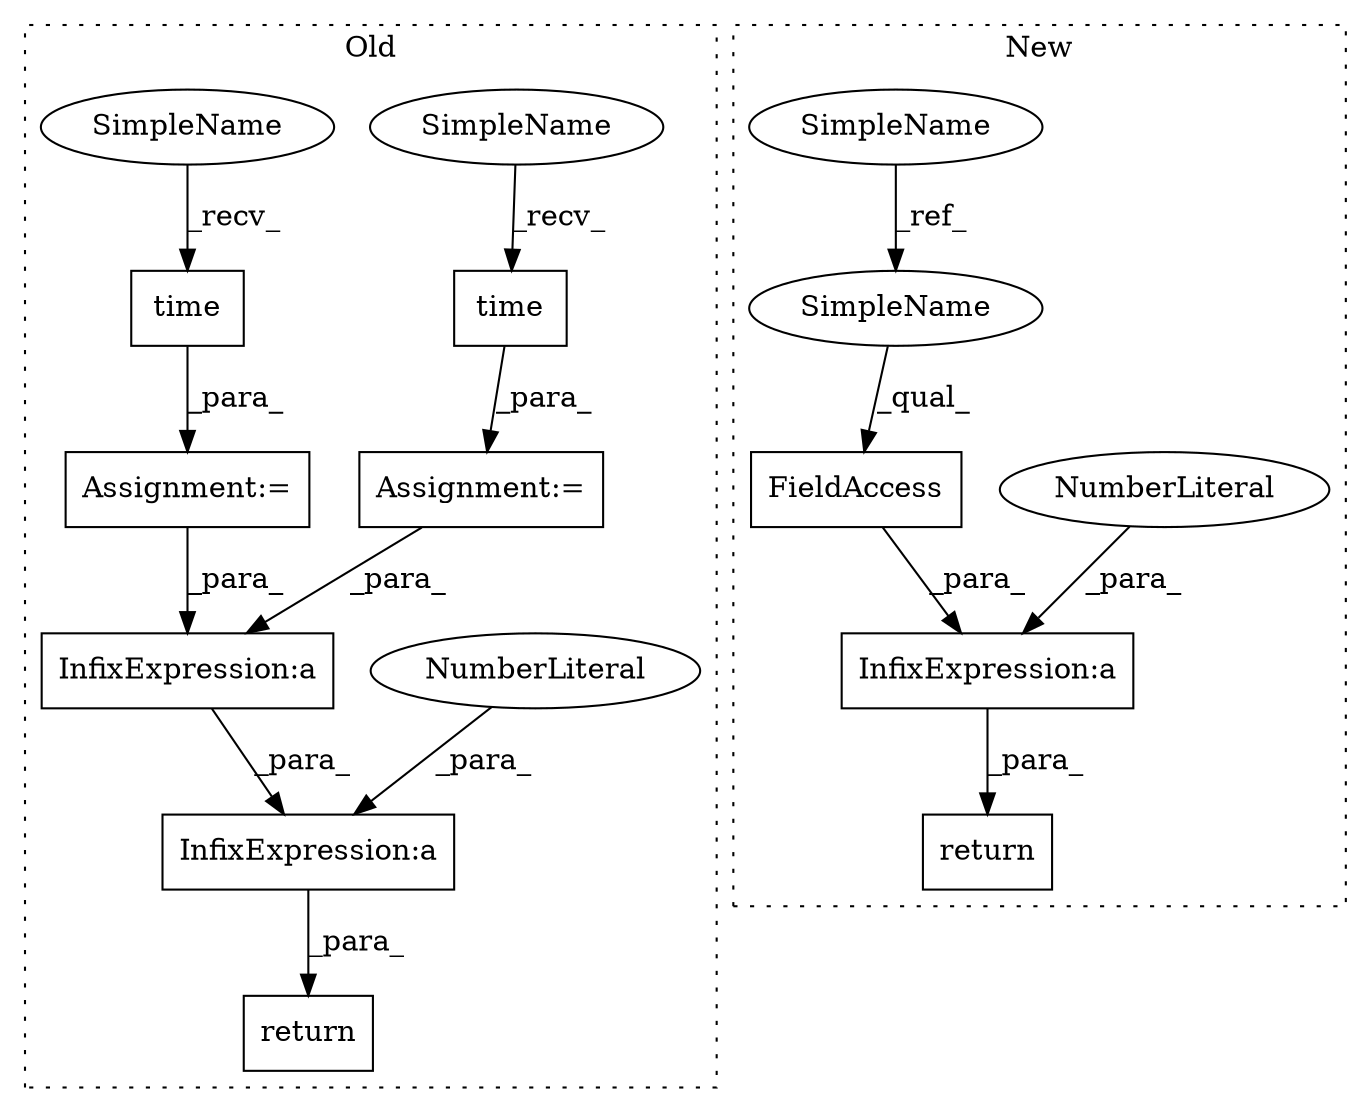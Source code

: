 digraph G {
subgraph cluster0 {
1 [label="time" a="32" s="674" l="6" shape="box"];
3 [label="Assignment:=" a="7" s="668" l="1" shape="box"];
4 [label="InfixExpression:a" a="27" s="703" l="3" shape="box"];
5 [label="time" a="32" s="540" l="6" shape="box"];
6 [label="InfixExpression:a" a="27" s="697" l="3" shape="box"];
7 [label="NumberLiteral" a="34" s="706" l="3" shape="ellipse"];
12 [label="Assignment:=" a="7" s="534" l="1" shape="box"];
13 [label="return" a="41" s="686" l="7" shape="box"];
15 [label="SimpleName" a="42" s="669" l="4" shape="ellipse"];
16 [label="SimpleName" a="42" s="535" l="4" shape="ellipse"];
label = "Old";
style="dotted";
}
subgraph cluster1 {
2 [label="return" a="41" s="672" l="7" shape="box"];
8 [label="InfixExpression:a" a="27" s="694" l="3" shape="box"];
9 [label="NumberLiteral" a="34" s="697" l="3" shape="ellipse"];
10 [label="FieldAccess" a="22" s="680" l="14" shape="box"];
11 [label="SimpleName" a="42" s="143" l="1" shape="ellipse"];
14 [label="SimpleName" a="42" s="680" l="1" shape="ellipse"];
label = "New";
style="dotted";
}
1 -> 3 [label="_para_"];
3 -> 6 [label="_para_"];
4 -> 13 [label="_para_"];
5 -> 12 [label="_para_"];
6 -> 4 [label="_para_"];
7 -> 4 [label="_para_"];
8 -> 2 [label="_para_"];
9 -> 8 [label="_para_"];
10 -> 8 [label="_para_"];
11 -> 14 [label="_ref_"];
12 -> 6 [label="_para_"];
14 -> 10 [label="_qual_"];
15 -> 1 [label="_recv_"];
16 -> 5 [label="_recv_"];
}